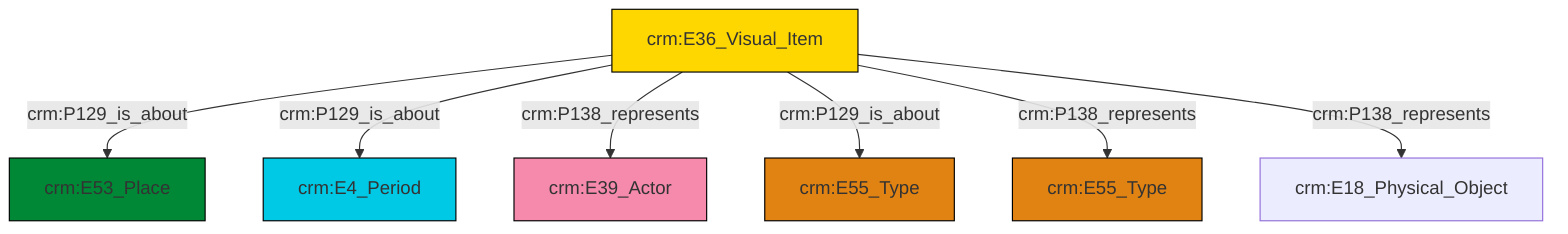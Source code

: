 graph TD
classDef Literal fill:#f2f2f2,stroke:#000000;
classDef CRM_Entity fill:#FFFFFF,stroke:#000000;
classDef Temporal_Entity fill:#00C9E6, stroke:#000000;
classDef Type fill:#E18312, stroke:#000000;
classDef Time-Span fill:#2C9C91, stroke:#000000;
classDef Appellation fill:#FFEB7F, stroke:#000000;
classDef Place fill:#008836, stroke:#000000;
classDef Persistent_Item fill:#B266B2, stroke:#000000;
classDef Conceptual_Object fill:#FFD700, stroke:#000000;
classDef Physical_Thing fill:#D2B48C, stroke:#000000;
classDef Actor fill:#f58aad, stroke:#000000;
classDef PC_Classes fill:#4ce600, stroke:#000000;
classDef Multi fill:#cccccc,stroke:#000000;

2["crm:E36_Visual_Item"]:::Conceptual_Object -->|crm:P129_is_about| 3["crm:E53_Place"]:::Place
2["crm:E36_Visual_Item"]:::Conceptual_Object -->|crm:P129_is_about| 4["crm:E4_Period"]:::Temporal_Entity
2["crm:E36_Visual_Item"]:::Conceptual_Object -->|crm:P138_represents| 5["crm:E39_Actor"]:::Actor
2["crm:E36_Visual_Item"]:::Conceptual_Object -->|crm:P129_is_about| 6["crm:E55_Type"]:::Type
2["crm:E36_Visual_Item"]:::Conceptual_Object -->|crm:P138_represents| 8["crm:E55_Type"]:::Type
2["crm:E36_Visual_Item"]:::Conceptual_Object -->|crm:P138_represents| 0["crm:E18_Physical_Object"]:::Default